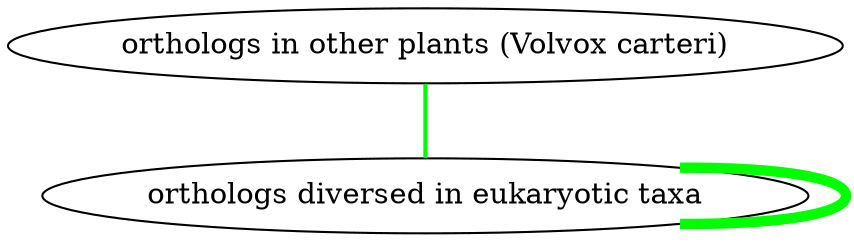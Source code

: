 graph {
"orthologs in other plants (Volvox carteri)";
"orthologs diversed in eukaryotic taxa";
"orthologs in other plants (Volvox carteri)" -- "orthologs diversed in eukaryotic taxa" [color=green, penwidth=2];
"orthologs diversed in eukaryotic taxa" -- "orthologs diversed in eukaryotic taxa" [color=green, penwidth=5];
}
